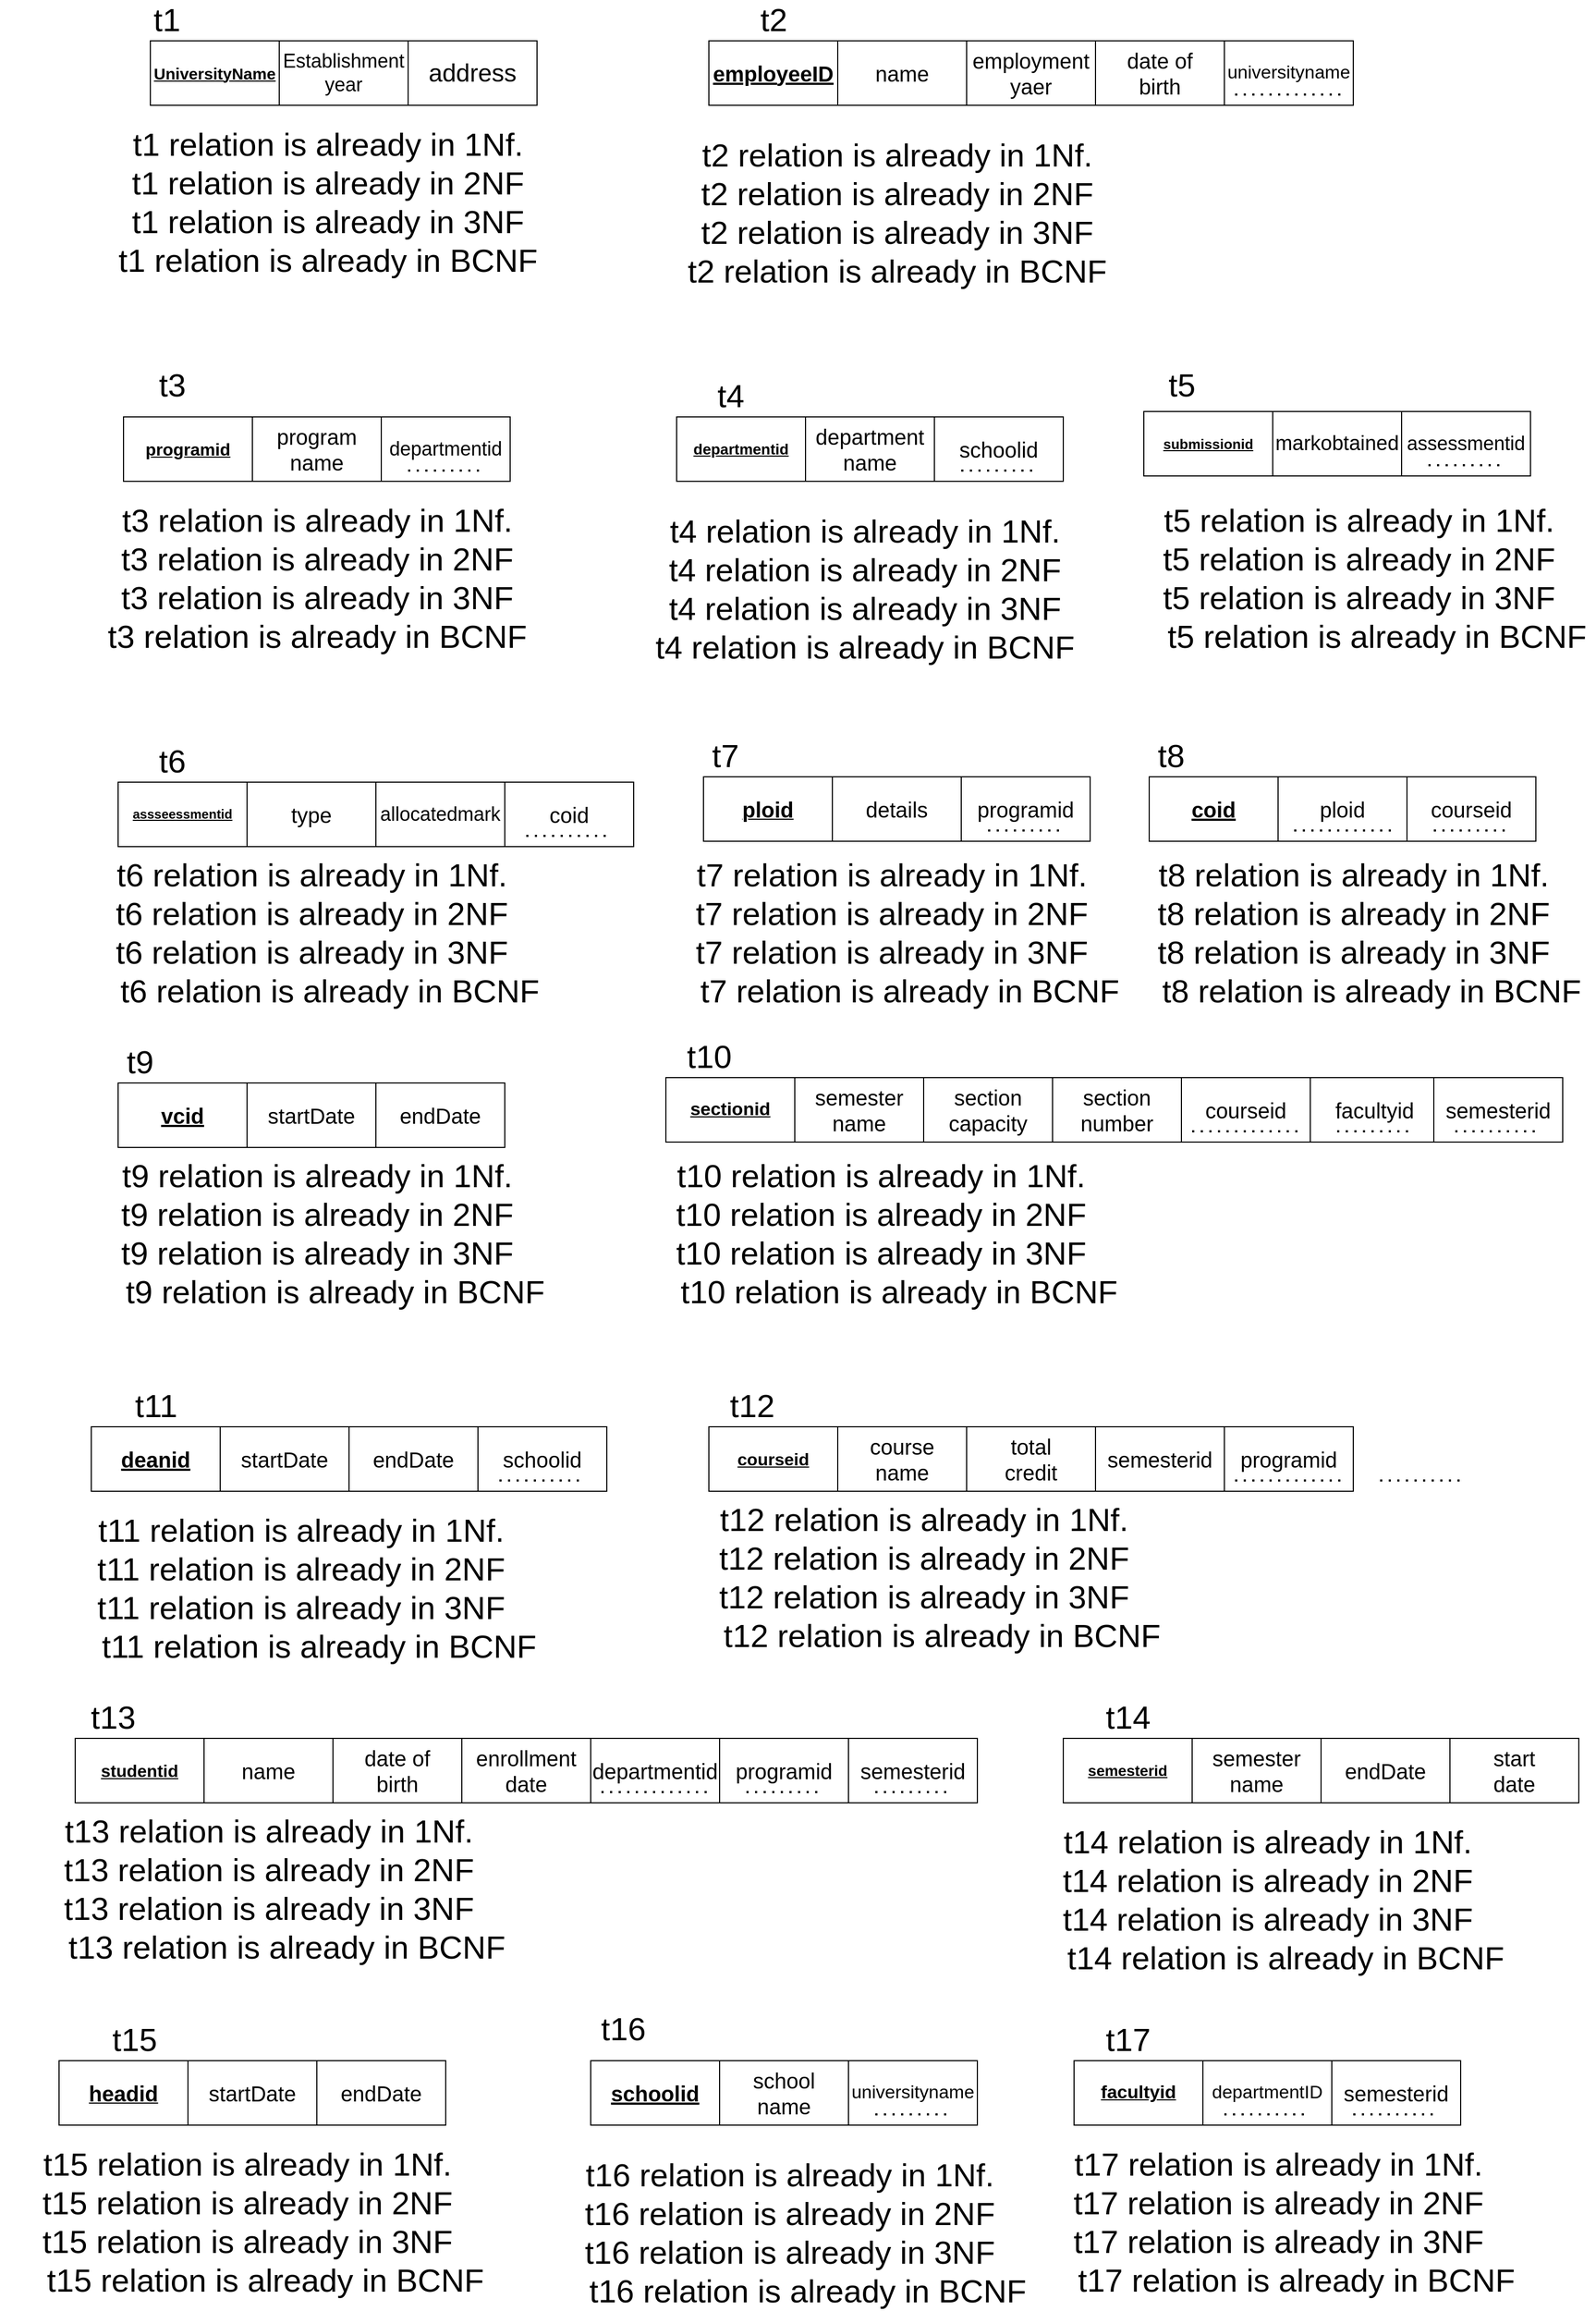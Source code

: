 <mxfile version="14.6.13" type="device"><diagram id="TLqkHAQ5XNs-BFpnqTvc" name="Page-1"><mxGraphModel dx="2623" dy="42" grid="1" gridSize="10" guides="1" tooltips="1" connect="1" arrows="1" fold="1" page="1" pageScale="1" pageWidth="850" pageHeight="1100" math="0" shadow="0"><root><mxCell id="0"/><mxCell id="1" parent="0"/><mxCell id="iAF2rdNjsyLF4VbZeckE-56" value="" style="edgeStyle=orthogonalEdgeStyle;rounded=1;orthogonalLoop=1;jettySize=auto;html=1;" parent="1" edge="1"><mxGeometry relative="1" as="geometry"><mxPoint x="350" y="560" as="sourcePoint"/></mxGeometry></mxCell><mxCell id="kJOY5LVz24A-d3kRG3Gc-1" value="&lt;u&gt;&lt;font style=&quot;font-size: 15px&quot;&gt;&lt;b&gt;&lt;font style=&quot;font-size: 15px&quot;&gt;UniversityName&lt;/font&gt;&lt;/b&gt;&lt;/font&gt;&lt;/u&gt;" style="rounded=0;whiteSpace=wrap;html=1;" vertex="1" parent="1"><mxGeometry x="90" y="1200" width="120" height="60" as="geometry"/></mxCell><mxCell id="kJOY5LVz24A-d3kRG3Gc-2" value="&lt;div&gt;&lt;font style=&quot;font-size: 18px&quot;&gt;Establishment&lt;/font&gt;&lt;/div&gt;&lt;div style=&quot;font-size: 18px&quot;&gt;year&lt;br&gt;&lt;/div&gt;" style="rounded=0;whiteSpace=wrap;html=1;" vertex="1" parent="1"><mxGeometry x="210" y="1200" width="120" height="60" as="geometry"/></mxCell><mxCell id="kJOY5LVz24A-d3kRG3Gc-3" value="&lt;font style=&quot;font-size: 23px&quot;&gt;address&lt;/font&gt;" style="rounded=0;whiteSpace=wrap;html=1;" vertex="1" parent="1"><mxGeometry x="330" y="1200" width="120" height="60" as="geometry"/></mxCell><mxCell id="kJOY5LVz24A-d3kRG3Gc-9" value="&lt;font style=&quot;font-size: 30px&quot;&gt;t1&lt;/font&gt;" style="text;html=1;align=center;verticalAlign=middle;resizable=0;points=[];autosize=1;strokeColor=none;" vertex="1" parent="1"><mxGeometry x="85" y="1165" width="40" height="30" as="geometry"/></mxCell><mxCell id="kJOY5LVz24A-d3kRG3Gc-15" value="&lt;font style=&quot;font-size: 20px&quot;&gt;&lt;u&gt;&lt;b&gt;employeeID&lt;/b&gt;&lt;/u&gt;&lt;/font&gt;" style="rounded=0;whiteSpace=wrap;html=1;" vertex="1" parent="1"><mxGeometry x="610" y="1200" width="120" height="60" as="geometry"/></mxCell><mxCell id="kJOY5LVz24A-d3kRG3Gc-16" value="&lt;font style=&quot;font-size: 20px&quot;&gt;name&lt;/font&gt;" style="rounded=0;whiteSpace=wrap;html=1;" vertex="1" parent="1"><mxGeometry x="730" y="1200" width="120" height="60" as="geometry"/></mxCell><mxCell id="kJOY5LVz24A-d3kRG3Gc-17" value="&lt;div style=&quot;font-size: 20px&quot;&gt;&lt;font style=&quot;font-size: 20px&quot;&gt;employment&lt;/font&gt;&lt;/div&gt;&lt;div style=&quot;font-size: 20px&quot;&gt;&lt;font style=&quot;font-size: 20px&quot;&gt;yaer&lt;br&gt;&lt;/font&gt;&lt;/div&gt;" style="rounded=0;whiteSpace=wrap;html=1;" vertex="1" parent="1"><mxGeometry x="850" y="1200" width="120" height="60" as="geometry"/></mxCell><mxCell id="kJOY5LVz24A-d3kRG3Gc-18" value="&lt;div style=&quot;font-size: 20px&quot;&gt;&lt;font style=&quot;font-size: 20px&quot;&gt;date of&lt;/font&gt;&lt;/div&gt;&lt;div style=&quot;font-size: 20px&quot;&gt;&lt;font style=&quot;font-size: 20px&quot;&gt;birth&lt;br&gt;&lt;/font&gt;&lt;/div&gt;" style="rounded=0;whiteSpace=wrap;html=1;" vertex="1" parent="1"><mxGeometry x="970" y="1200" width="120" height="60" as="geometry"/></mxCell><mxCell id="kJOY5LVz24A-d3kRG3Gc-19" value="&lt;div style=&quot;font-size: 17px&quot;&gt;&lt;font style=&quot;font-size: 17px&quot;&gt;universityname&lt;/font&gt;&lt;/div&gt;" style="rounded=0;whiteSpace=wrap;html=1;" vertex="1" parent="1"><mxGeometry x="1090" y="1200" width="120" height="60" as="geometry"/></mxCell><mxCell id="kJOY5LVz24A-d3kRG3Gc-20" value="&lt;font style=&quot;font-size: 30px&quot;&gt;t2&lt;/font&gt;" style="text;html=1;align=center;verticalAlign=middle;resizable=0;points=[];autosize=1;strokeColor=none;" vertex="1" parent="1"><mxGeometry x="650" y="1165" width="40" height="30" as="geometry"/></mxCell><mxCell id="kJOY5LVz24A-d3kRG3Gc-21" value="" style="endArrow=none;dashed=1;html=1;dashPattern=1 3;strokeWidth=2;" edge="1" parent="1"><mxGeometry width="50" height="50" relative="1" as="geometry"><mxPoint x="1100" y="1250" as="sourcePoint"/><mxPoint x="1200" y="1250" as="targetPoint"/></mxGeometry></mxCell><mxCell id="kJOY5LVz24A-d3kRG3Gc-24" value="&lt;font style=&quot;font-size: 20px&quot;&gt;&lt;u&gt;&lt;b&gt;vcid&lt;/b&gt;&lt;/u&gt;&lt;/font&gt;" style="rounded=0;whiteSpace=wrap;html=1;" vertex="1" parent="1"><mxGeometry x="60" y="2170" width="120" height="60" as="geometry"/></mxCell><mxCell id="kJOY5LVz24A-d3kRG3Gc-25" value="&lt;font style=&quot;font-size: 20px&quot;&gt;startDate&lt;/font&gt;" style="rounded=0;whiteSpace=wrap;html=1;" vertex="1" parent="1"><mxGeometry x="180" y="2170" width="120" height="60" as="geometry"/></mxCell><mxCell id="kJOY5LVz24A-d3kRG3Gc-26" value="&lt;font style=&quot;font-size: 20px&quot;&gt;endDate&lt;/font&gt;" style="rounded=0;whiteSpace=wrap;html=1;" vertex="1" parent="1"><mxGeometry x="300" y="2170" width="120" height="60" as="geometry"/></mxCell><mxCell id="kJOY5LVz24A-d3kRG3Gc-27" value="&lt;font style=&quot;font-size: 30px&quot;&gt;t9&lt;/font&gt;" style="text;html=1;align=center;verticalAlign=middle;resizable=0;points=[];autosize=1;strokeColor=none;" vertex="1" parent="1"><mxGeometry x="60" y="2135" width="40" height="30" as="geometry"/></mxCell><mxCell id="kJOY5LVz24A-d3kRG3Gc-29" value="&lt;font style=&quot;font-size: 17px&quot;&gt;&lt;u&gt;&lt;b&gt;facultyid&lt;/b&gt;&lt;/u&gt;&lt;/font&gt;" style="rounded=0;whiteSpace=wrap;html=1;" vertex="1" parent="1"><mxGeometry x="950" y="3080" width="120" height="60" as="geometry"/></mxCell><mxCell id="kJOY5LVz24A-d3kRG3Gc-30" value="&lt;font style=&quot;font-size: 17px&quot;&gt;departmentID&lt;/font&gt;" style="rounded=0;whiteSpace=wrap;html=1;" vertex="1" parent="1"><mxGeometry x="1070" y="3080" width="120" height="60" as="geometry"/></mxCell><mxCell id="kJOY5LVz24A-d3kRG3Gc-32" value="&lt;font style=&quot;font-size: 30px&quot;&gt;t17&lt;/font&gt;" style="text;html=1;align=center;verticalAlign=middle;resizable=0;points=[];autosize=1;strokeColor=none;" vertex="1" parent="1"><mxGeometry x="970" y="3045" width="60" height="30" as="geometry"/></mxCell><mxCell id="kJOY5LVz24A-d3kRG3Gc-33" value="" style="endArrow=none;dashed=1;html=1;dashPattern=1 3;strokeWidth=2;" edge="1" parent="1"><mxGeometry width="50" height="50" relative="1" as="geometry"><mxPoint x="1090" y="3130" as="sourcePoint"/><mxPoint x="1170" y="3130" as="targetPoint"/><Array as="points"><mxPoint x="1130" y="3130"/></Array></mxGeometry></mxCell><mxCell id="kJOY5LVz24A-d3kRG3Gc-35" value="&lt;font style=&quot;font-size: 20px&quot;&gt;&lt;u&gt;&lt;b&gt;deanid&lt;/b&gt;&lt;/u&gt;&lt;/font&gt;" style="rounded=0;whiteSpace=wrap;html=1;" vertex="1" parent="1"><mxGeometry x="35" y="2490" width="120" height="60" as="geometry"/></mxCell><mxCell id="kJOY5LVz24A-d3kRG3Gc-36" value="&lt;font style=&quot;font-size: 20px&quot;&gt;startDate&lt;/font&gt;" style="rounded=0;whiteSpace=wrap;html=1;" vertex="1" parent="1"><mxGeometry x="155" y="2490" width="120" height="60" as="geometry"/></mxCell><mxCell id="kJOY5LVz24A-d3kRG3Gc-37" value="&lt;font style=&quot;font-size: 20px&quot;&gt;endDate&lt;/font&gt;" style="rounded=0;whiteSpace=wrap;html=1;" vertex="1" parent="1"><mxGeometry x="275" y="2490" width="120" height="60" as="geometry"/></mxCell><mxCell id="kJOY5LVz24A-d3kRG3Gc-38" value="&lt;font style=&quot;font-size: 30px&quot;&gt;t11&lt;/font&gt;" style="text;html=1;align=center;verticalAlign=middle;resizable=0;points=[];autosize=1;strokeColor=none;" vertex="1" parent="1"><mxGeometry x="70" y="2455" width="50" height="30" as="geometry"/></mxCell><mxCell id="kJOY5LVz24A-d3kRG3Gc-39" value="&lt;font size=&quot;1&quot;&gt;&lt;u&gt;&lt;b style=&quot;font-size: 20px&quot;&gt;headid&lt;/b&gt;&lt;/u&gt;&lt;/font&gt;" style="rounded=0;whiteSpace=wrap;html=1;" vertex="1" parent="1"><mxGeometry x="5" y="3080" width="120" height="60" as="geometry"/></mxCell><mxCell id="kJOY5LVz24A-d3kRG3Gc-40" value="&lt;font style=&quot;font-size: 20px&quot;&gt;startDate&lt;/font&gt;" style="rounded=0;whiteSpace=wrap;html=1;" vertex="1" parent="1"><mxGeometry x="125" y="3080" width="120" height="60" as="geometry"/></mxCell><mxCell id="kJOY5LVz24A-d3kRG3Gc-41" value="&lt;font style=&quot;font-size: 20px&quot;&gt;endDate&lt;/font&gt;" style="rounded=0;whiteSpace=wrap;html=1;" vertex="1" parent="1"><mxGeometry x="245" y="3080" width="120" height="60" as="geometry"/></mxCell><mxCell id="kJOY5LVz24A-d3kRG3Gc-42" value="&lt;font style=&quot;font-size: 30px&quot;&gt;t15&lt;/font&gt;" style="text;html=1;align=center;verticalAlign=middle;resizable=0;points=[];autosize=1;strokeColor=none;" vertex="1" parent="1"><mxGeometry x="45" y="3045" width="60" height="30" as="geometry"/></mxCell><mxCell id="kJOY5LVz24A-d3kRG3Gc-47" value="&lt;font style=&quot;font-size: 20px&quot;&gt;schoolid&lt;/font&gt;" style="rounded=0;whiteSpace=wrap;html=1;" vertex="1" parent="1"><mxGeometry x="395" y="2490" width="120" height="60" as="geometry"/></mxCell><mxCell id="kJOY5LVz24A-d3kRG3Gc-48" value="" style="endArrow=none;dashed=1;html=1;dashPattern=1 3;strokeWidth=2;" edge="1" parent="1"><mxGeometry width="50" height="50" relative="1" as="geometry"><mxPoint x="415" y="2540" as="sourcePoint"/><mxPoint x="495" y="2540" as="targetPoint"/></mxGeometry></mxCell><mxCell id="kJOY5LVz24A-d3kRG3Gc-50" value="&lt;font style=&quot;font-size: 20px&quot;&gt;&lt;u&gt;&lt;b&gt;schoolid&lt;/b&gt;&lt;/u&gt;&lt;/font&gt;" style="rounded=0;whiteSpace=wrap;html=1;" vertex="1" parent="1"><mxGeometry x="500" y="3080" width="120" height="60" as="geometry"/></mxCell><mxCell id="kJOY5LVz24A-d3kRG3Gc-51" value="&lt;div style=&quot;font-size: 20px&quot;&gt;&lt;font style=&quot;font-size: 20px&quot;&gt;school&lt;/font&gt;&lt;/div&gt;&lt;div style=&quot;font-size: 20px&quot;&gt;&lt;font style=&quot;font-size: 20px&quot;&gt;name&lt;br&gt;&lt;/font&gt;&lt;/div&gt;" style="rounded=0;whiteSpace=wrap;html=1;" vertex="1" parent="1"><mxGeometry x="620" y="3080" width="120" height="60" as="geometry"/></mxCell><mxCell id="kJOY5LVz24A-d3kRG3Gc-52" value="&lt;font style=&quot;font-size: 17px&quot;&gt;universityname&lt;/font&gt;" style="rounded=0;whiteSpace=wrap;html=1;" vertex="1" parent="1"><mxGeometry x="740" y="3080" width="120" height="60" as="geometry"/></mxCell><mxCell id="kJOY5LVz24A-d3kRG3Gc-53" value="&lt;font style=&quot;font-size: 30px&quot;&gt;t16&lt;/font&gt;" style="text;html=1;align=center;verticalAlign=middle;resizable=0;points=[];autosize=1;strokeColor=none;" vertex="1" parent="1"><mxGeometry x="500" y="3035" width="60" height="30" as="geometry"/></mxCell><mxCell id="kJOY5LVz24A-d3kRG3Gc-54" value="" style="endArrow=none;dashed=1;html=1;dashPattern=1 3;strokeWidth=2;" edge="1" parent="1"><mxGeometry width="50" height="50" relative="1" as="geometry"><mxPoint x="765" y="3130" as="sourcePoint"/><mxPoint x="835" y="3130" as="targetPoint"/></mxGeometry></mxCell><mxCell id="kJOY5LVz24A-d3kRG3Gc-56" value="&lt;font style=&quot;font-size: 14px&quot;&gt;&lt;u&gt;&lt;b&gt;departmentid&lt;/b&gt;&lt;/u&gt;&lt;/font&gt;" style="rounded=0;whiteSpace=wrap;html=1;" vertex="1" parent="1"><mxGeometry x="580" y="1550" width="120" height="60" as="geometry"/></mxCell><mxCell id="kJOY5LVz24A-d3kRG3Gc-57" value="&lt;div&gt;&lt;font style=&quot;font-size: 20px&quot;&gt;department&lt;/font&gt;&lt;/div&gt;&lt;div style=&quot;font-size: 20px&quot;&gt;name&lt;br&gt;&lt;/div&gt;" style="rounded=0;whiteSpace=wrap;html=1;" vertex="1" parent="1"><mxGeometry x="700" y="1550" width="120" height="60" as="geometry"/></mxCell><mxCell id="kJOY5LVz24A-d3kRG3Gc-58" value="&lt;font style=&quot;font-size: 20px&quot;&gt;schoolid&lt;/font&gt;" style="rounded=0;whiteSpace=wrap;html=1;" vertex="1" parent="1"><mxGeometry x="820" y="1550" width="120" height="60" as="geometry"/></mxCell><mxCell id="kJOY5LVz24A-d3kRG3Gc-59" value="" style="endArrow=none;dashed=1;html=1;dashPattern=1 3;strokeWidth=2;" edge="1" parent="1"><mxGeometry width="50" height="50" relative="1" as="geometry"><mxPoint x="845" y="1600" as="sourcePoint"/><mxPoint x="915" y="1600" as="targetPoint"/></mxGeometry></mxCell><mxCell id="kJOY5LVz24A-d3kRG3Gc-60" value="&lt;font style=&quot;font-size: 30px&quot;&gt;t4&lt;/font&gt;" style="text;html=1;align=center;verticalAlign=middle;resizable=0;points=[];autosize=1;strokeColor=none;" vertex="1" parent="1"><mxGeometry x="610" y="1515" width="40" height="30" as="geometry"/></mxCell><mxCell id="kJOY5LVz24A-d3kRG3Gc-62" value="&lt;font style=&quot;font-size: 16px&quot;&gt;&lt;u&gt;&lt;b&gt;&lt;font style=&quot;font-size: 16px&quot;&gt;programid&lt;/font&gt;&lt;/b&gt;&lt;/u&gt;&lt;/font&gt;" style="rounded=0;whiteSpace=wrap;html=1;" vertex="1" parent="1"><mxGeometry x="65" y="1550" width="120" height="60" as="geometry"/></mxCell><mxCell id="kJOY5LVz24A-d3kRG3Gc-63" value="&lt;div style=&quot;font-size: 20px&quot;&gt;&lt;font style=&quot;font-size: 20px&quot;&gt;program&lt;/font&gt;&lt;/div&gt;&lt;div style=&quot;font-size: 20px&quot;&gt;&lt;font style=&quot;font-size: 20px&quot;&gt;name&lt;br&gt;&lt;/font&gt;&lt;/div&gt;" style="rounded=0;whiteSpace=wrap;html=1;" vertex="1" parent="1"><mxGeometry x="185" y="1550" width="120" height="60" as="geometry"/></mxCell><mxCell id="kJOY5LVz24A-d3kRG3Gc-64" value="&lt;font style=&quot;font-size: 18px&quot;&gt;departmentid&lt;/font&gt;" style="rounded=0;whiteSpace=wrap;html=1;" vertex="1" parent="1"><mxGeometry x="305" y="1550" width="120" height="60" as="geometry"/></mxCell><mxCell id="kJOY5LVz24A-d3kRG3Gc-65" value="" style="endArrow=none;dashed=1;html=1;dashPattern=1 3;strokeWidth=2;" edge="1" parent="1"><mxGeometry width="50" height="50" relative="1" as="geometry"><mxPoint x="330" y="1600" as="sourcePoint"/><mxPoint x="400" y="1600" as="targetPoint"/></mxGeometry></mxCell><mxCell id="kJOY5LVz24A-d3kRG3Gc-66" value="&lt;font style=&quot;font-size: 30px&quot;&gt;t3&lt;/font&gt;" style="text;html=1;align=center;verticalAlign=middle;resizable=0;points=[];autosize=1;strokeColor=none;" vertex="1" parent="1"><mxGeometry x="90" y="1505" width="40" height="30" as="geometry"/></mxCell><mxCell id="kJOY5LVz24A-d3kRG3Gc-68" value="&lt;font style=&quot;font-size: 16px&quot;&gt;&lt;u&gt;&lt;b&gt;courseid&lt;/b&gt;&lt;/u&gt;&lt;/font&gt;" style="rounded=0;whiteSpace=wrap;html=1;" vertex="1" parent="1"><mxGeometry x="610" y="2490" width="120" height="60" as="geometry"/></mxCell><mxCell id="kJOY5LVz24A-d3kRG3Gc-69" value="&lt;div style=&quot;font-size: 20px&quot;&gt;&lt;font style=&quot;font-size: 20px&quot;&gt;course&lt;/font&gt;&lt;/div&gt;&lt;div style=&quot;font-size: 20px&quot;&gt;&lt;font style=&quot;font-size: 20px&quot;&gt;name&lt;br&gt;&lt;/font&gt;&lt;/div&gt;" style="rounded=0;whiteSpace=wrap;html=1;" vertex="1" parent="1"><mxGeometry x="730" y="2490" width="120" height="60" as="geometry"/></mxCell><mxCell id="kJOY5LVz24A-d3kRG3Gc-70" value="&lt;div style=&quot;font-size: 20px&quot;&gt;&lt;font style=&quot;font-size: 20px&quot;&gt;total&lt;/font&gt;&lt;/div&gt;&lt;div style=&quot;font-size: 20px&quot;&gt;&lt;font style=&quot;font-size: 20px&quot;&gt;credit&lt;br&gt;&lt;/font&gt;&lt;/div&gt;" style="rounded=0;whiteSpace=wrap;html=1;" vertex="1" parent="1"><mxGeometry x="850" y="2490" width="120" height="60" as="geometry"/></mxCell><mxCell id="kJOY5LVz24A-d3kRG3Gc-72" value="&lt;font style=&quot;font-size: 20px&quot;&gt;programid&lt;/font&gt;" style="rounded=0;whiteSpace=wrap;html=1;" vertex="1" parent="1"><mxGeometry x="1090" y="2490" width="120" height="60" as="geometry"/></mxCell><mxCell id="kJOY5LVz24A-d3kRG3Gc-73" value="" style="endArrow=none;dashed=1;html=1;dashPattern=1 3;strokeWidth=2;" edge="1" parent="1"><mxGeometry width="50" height="50" relative="1" as="geometry"><mxPoint x="1100" y="2540" as="sourcePoint"/><mxPoint x="1200" y="2540" as="targetPoint"/></mxGeometry></mxCell><mxCell id="kJOY5LVz24A-d3kRG3Gc-74" value="&lt;font style=&quot;font-size: 30px&quot;&gt;t12&lt;/font&gt;" style="text;html=1;align=center;verticalAlign=middle;resizable=0;points=[];autosize=1;strokeColor=none;" vertex="1" parent="1"><mxGeometry x="620" y="2455" width="60" height="30" as="geometry"/></mxCell><mxCell id="kJOY5LVz24A-d3kRG3Gc-76" value="&lt;font style=&quot;font-size: 17px&quot;&gt;&lt;u&gt;&lt;b&gt;sectionid&lt;/b&gt;&lt;/u&gt;&lt;/font&gt;" style="rounded=0;whiteSpace=wrap;html=1;" vertex="1" parent="1"><mxGeometry x="570" y="2165" width="120" height="60" as="geometry"/></mxCell><mxCell id="kJOY5LVz24A-d3kRG3Gc-77" value="&lt;div style=&quot;font-size: 20px&quot;&gt;&lt;font style=&quot;font-size: 20px&quot;&gt;semester&lt;/font&gt;&lt;/div&gt;&lt;div style=&quot;font-size: 20px&quot;&gt;&lt;font style=&quot;font-size: 20px&quot;&gt;name&lt;br&gt;&lt;/font&gt;&lt;/div&gt;" style="rounded=0;whiteSpace=wrap;html=1;" vertex="1" parent="1"><mxGeometry x="690" y="2165" width="120" height="60" as="geometry"/></mxCell><mxCell id="kJOY5LVz24A-d3kRG3Gc-78" value="&lt;div style=&quot;font-size: 20px&quot;&gt;&lt;font style=&quot;font-size: 20px&quot;&gt;section&lt;/font&gt;&lt;/div&gt;&lt;div style=&quot;font-size: 20px&quot;&gt;&lt;font style=&quot;font-size: 20px&quot;&gt;capacity&lt;br&gt;&lt;/font&gt;&lt;/div&gt;" style="rounded=0;whiteSpace=wrap;html=1;" vertex="1" parent="1"><mxGeometry x="810" y="2165" width="120" height="60" as="geometry"/></mxCell><mxCell id="kJOY5LVz24A-d3kRG3Gc-79" value="&lt;div style=&quot;font-size: 20px&quot;&gt;&lt;font style=&quot;font-size: 20px&quot;&gt;section&lt;/font&gt;&lt;/div&gt;&lt;div style=&quot;font-size: 20px&quot;&gt;&lt;font style=&quot;font-size: 20px&quot;&gt;number&lt;br&gt;&lt;/font&gt;&lt;/div&gt;" style="rounded=0;whiteSpace=wrap;html=1;" vertex="1" parent="1"><mxGeometry x="930" y="2165" width="120" height="60" as="geometry"/></mxCell><mxCell id="kJOY5LVz24A-d3kRG3Gc-80" value="&lt;font style=&quot;font-size: 20px&quot;&gt;courseid&lt;/font&gt;" style="rounded=0;whiteSpace=wrap;html=1;" vertex="1" parent="1"><mxGeometry x="1050" y="2165" width="120" height="60" as="geometry"/></mxCell><mxCell id="kJOY5LVz24A-d3kRG3Gc-81" value="" style="endArrow=none;dashed=1;html=1;dashPattern=1 3;strokeWidth=2;" edge="1" parent="1"><mxGeometry width="50" height="50" relative="1" as="geometry"><mxPoint x="1060" y="2215" as="sourcePoint"/><mxPoint x="1160" y="2215" as="targetPoint"/></mxGeometry></mxCell><mxCell id="kJOY5LVz24A-d3kRG3Gc-82" value="&lt;font style=&quot;font-size: 20px&quot;&gt;facultyid&lt;/font&gt;" style="rounded=0;whiteSpace=wrap;html=1;" vertex="1" parent="1"><mxGeometry x="1170" y="2165" width="120" height="60" as="geometry"/></mxCell><mxCell id="kJOY5LVz24A-d3kRG3Gc-83" value="&lt;font style=&quot;font-size: 30px&quot;&gt;t10&lt;/font&gt;" style="text;html=1;align=center;verticalAlign=middle;resizable=0;points=[];autosize=1;strokeColor=none;" vertex="1" parent="1"><mxGeometry x="580" y="2130" width="60" height="30" as="geometry"/></mxCell><mxCell id="kJOY5LVz24A-d3kRG3Gc-84" value="" style="endArrow=none;dashed=1;html=1;dashPattern=1 3;strokeWidth=2;" edge="1" parent="1"><mxGeometry width="50" height="50" relative="1" as="geometry"><mxPoint x="1195" y="2215" as="sourcePoint"/><mxPoint x="1265" y="2215" as="targetPoint"/></mxGeometry></mxCell><mxCell id="kJOY5LVz24A-d3kRG3Gc-88" value="&lt;font style=&quot;font-size: 14px&quot;&gt;&lt;u&gt;&lt;b&gt;semesterid&lt;/b&gt;&lt;/u&gt;&lt;/font&gt;" style="rounded=0;whiteSpace=wrap;html=1;" vertex="1" parent="1"><mxGeometry x="940" y="2780" width="120" height="60" as="geometry"/></mxCell><mxCell id="kJOY5LVz24A-d3kRG3Gc-89" value="&lt;div style=&quot;font-size: 20px&quot;&gt;&lt;font style=&quot;font-size: 20px&quot;&gt;semester&lt;/font&gt;&lt;/div&gt;&lt;div style=&quot;font-size: 20px&quot;&gt;&lt;font style=&quot;font-size: 20px&quot;&gt;name&lt;br&gt;&lt;/font&gt;&lt;/div&gt;" style="rounded=0;whiteSpace=wrap;html=1;" vertex="1" parent="1"><mxGeometry x="1060" y="2780" width="120" height="60" as="geometry"/></mxCell><mxCell id="kJOY5LVz24A-d3kRG3Gc-90" value="&lt;font style=&quot;font-size: 20px&quot;&gt;endDate&lt;/font&gt;" style="rounded=0;whiteSpace=wrap;html=1;" vertex="1" parent="1"><mxGeometry x="1180" y="2780" width="120" height="60" as="geometry"/></mxCell><mxCell id="kJOY5LVz24A-d3kRG3Gc-91" value="&lt;div style=&quot;font-size: 20px&quot;&gt;&lt;font style=&quot;font-size: 20px&quot;&gt;start&lt;/font&gt;&lt;/div&gt;&lt;div style=&quot;font-size: 20px&quot;&gt;&lt;font style=&quot;font-size: 20px&quot;&gt;date&lt;br&gt;&lt;/font&gt;&lt;/div&gt;" style="rounded=0;whiteSpace=wrap;html=1;" vertex="1" parent="1"><mxGeometry x="1300" y="2780" width="120" height="60" as="geometry"/></mxCell><mxCell id="kJOY5LVz24A-d3kRG3Gc-93" value="&lt;font style=&quot;font-size: 30px&quot;&gt;t14&lt;/font&gt;" style="text;html=1;align=center;verticalAlign=middle;resizable=0;points=[];autosize=1;strokeColor=none;" vertex="1" parent="1"><mxGeometry x="970" y="2745" width="60" height="30" as="geometry"/></mxCell><mxCell id="kJOY5LVz24A-d3kRG3Gc-102" value="&lt;font style=&quot;font-size: 16px&quot;&gt;&lt;u&gt;&lt;b&gt;studentid&lt;/b&gt;&lt;/u&gt;&lt;/font&gt;" style="rounded=0;whiteSpace=wrap;html=1;" vertex="1" parent="1"><mxGeometry x="20" y="2780" width="120" height="60" as="geometry"/></mxCell><mxCell id="kJOY5LVz24A-d3kRG3Gc-103" value="&lt;font style=&quot;font-size: 20px&quot;&gt;name&lt;/font&gt;" style="rounded=0;whiteSpace=wrap;html=1;" vertex="1" parent="1"><mxGeometry x="140" y="2780" width="120" height="60" as="geometry"/></mxCell><mxCell id="kJOY5LVz24A-d3kRG3Gc-104" value="&lt;div style=&quot;font-size: 20px&quot;&gt;&lt;font style=&quot;font-size: 20px&quot;&gt;date of&lt;/font&gt;&lt;/div&gt;&lt;div style=&quot;font-size: 20px&quot;&gt;&lt;font style=&quot;font-size: 20px&quot;&gt;birth&lt;br&gt;&lt;/font&gt;&lt;/div&gt;" style="rounded=0;whiteSpace=wrap;html=1;" vertex="1" parent="1"><mxGeometry x="260" y="2780" width="120" height="60" as="geometry"/></mxCell><mxCell id="kJOY5LVz24A-d3kRG3Gc-105" value="&lt;div style=&quot;font-size: 20px&quot;&gt;&lt;font style=&quot;font-size: 20px&quot;&gt;enrollment&lt;/font&gt;&lt;/div&gt;&lt;div style=&quot;font-size: 20px&quot;&gt;&lt;font style=&quot;font-size: 20px&quot;&gt;date&lt;br&gt;&lt;/font&gt;&lt;/div&gt;" style="rounded=0;whiteSpace=wrap;html=1;" vertex="1" parent="1"><mxGeometry x="380" y="2780" width="120" height="60" as="geometry"/></mxCell><mxCell id="kJOY5LVz24A-d3kRG3Gc-106" value="&lt;font style=&quot;font-size: 20px&quot;&gt;departmentid&lt;/font&gt;" style="rounded=0;whiteSpace=wrap;html=1;" vertex="1" parent="1"><mxGeometry x="500" y="2780" width="120" height="60" as="geometry"/></mxCell><mxCell id="kJOY5LVz24A-d3kRG3Gc-107" value="" style="endArrow=none;dashed=1;html=1;dashPattern=1 3;strokeWidth=2;" edge="1" parent="1"><mxGeometry width="50" height="50" relative="1" as="geometry"><mxPoint x="510" y="2830" as="sourcePoint"/><mxPoint x="610" y="2830" as="targetPoint"/></mxGeometry></mxCell><mxCell id="kJOY5LVz24A-d3kRG3Gc-108" value="&lt;font style=&quot;font-size: 20px&quot;&gt;programid&lt;/font&gt;" style="rounded=0;whiteSpace=wrap;html=1;" vertex="1" parent="1"><mxGeometry x="620" y="2780" width="120" height="60" as="geometry"/></mxCell><mxCell id="kJOY5LVz24A-d3kRG3Gc-109" value="" style="endArrow=none;dashed=1;html=1;dashPattern=1 3;strokeWidth=2;" edge="1" parent="1"><mxGeometry width="50" height="50" relative="1" as="geometry"><mxPoint x="645" y="2830" as="sourcePoint"/><mxPoint x="715" y="2830" as="targetPoint"/></mxGeometry></mxCell><mxCell id="kJOY5LVz24A-d3kRG3Gc-110" value="&lt;font style=&quot;font-size: 30px&quot;&gt;t13&lt;/font&gt;" style="text;html=1;align=center;verticalAlign=middle;resizable=0;points=[];autosize=1;strokeColor=none;" vertex="1" parent="1"><mxGeometry x="25" y="2745" width="60" height="30" as="geometry"/></mxCell><mxCell id="kJOY5LVz24A-d3kRG3Gc-111" value="&lt;font style=&quot;font-size: 20px&quot;&gt;semesterid&lt;/font&gt;" style="rounded=0;whiteSpace=wrap;html=1;" vertex="1" parent="1"><mxGeometry x="740" y="2780" width="120" height="60" as="geometry"/></mxCell><mxCell id="kJOY5LVz24A-d3kRG3Gc-112" value="" style="endArrow=none;dashed=1;html=1;dashPattern=1 3;strokeWidth=2;" edge="1" parent="1"><mxGeometry width="50" height="50" relative="1" as="geometry"><mxPoint x="765" y="2830" as="sourcePoint"/><mxPoint x="835" y="2830" as="targetPoint"/></mxGeometry></mxCell><mxCell id="kJOY5LVz24A-d3kRG3Gc-127" value="&lt;font style=&quot;font-size: 20px&quot;&gt;semesterid&lt;/font&gt;" style="rounded=0;whiteSpace=wrap;html=1;" vertex="1" parent="1"><mxGeometry x="1285" y="2165" width="120" height="60" as="geometry"/></mxCell><mxCell id="kJOY5LVz24A-d3kRG3Gc-128" value="" style="endArrow=none;dashed=1;html=1;dashPattern=1 3;strokeWidth=2;" edge="1" parent="1"><mxGeometry width="50" height="50" relative="1" as="geometry"><mxPoint x="1305" y="2215" as="sourcePoint"/><mxPoint x="1385" y="2215" as="targetPoint"/></mxGeometry></mxCell><mxCell id="kJOY5LVz24A-d3kRG3Gc-130" value="&lt;font style=&quot;font-size: 20px&quot;&gt;semesterid&lt;/font&gt;" style="rounded=0;whiteSpace=wrap;html=1;" vertex="1" parent="1"><mxGeometry x="1190" y="3080" width="120" height="60" as="geometry"/></mxCell><mxCell id="kJOY5LVz24A-d3kRG3Gc-131" value="" style="endArrow=none;dashed=1;html=1;dashPattern=1 3;strokeWidth=2;" edge="1" parent="1"><mxGeometry width="50" height="50" relative="1" as="geometry"><mxPoint x="1210" y="3130" as="sourcePoint"/><mxPoint x="1290" y="3130" as="targetPoint"/></mxGeometry></mxCell><mxCell id="kJOY5LVz24A-d3kRG3Gc-133" value="&lt;font style=&quot;font-size: 20px&quot;&gt;semesterid&lt;/font&gt;" style="rounded=0;whiteSpace=wrap;html=1;" vertex="1" parent="1"><mxGeometry x="970" y="2490" width="120" height="60" as="geometry"/></mxCell><mxCell id="kJOY5LVz24A-d3kRG3Gc-134" value="" style="endArrow=none;dashed=1;html=1;dashPattern=1 3;strokeWidth=2;" edge="1" parent="1"><mxGeometry width="50" height="50" relative="1" as="geometry"><mxPoint x="1235" y="2540" as="sourcePoint"/><mxPoint x="1315" y="2540" as="targetPoint"/></mxGeometry></mxCell><mxCell id="kJOY5LVz24A-d3kRG3Gc-141" value="&lt;font style=&quot;font-size: 12px&quot;&gt;&lt;u&gt;&lt;b&gt;assseessmentid&lt;/b&gt;&lt;/u&gt;&lt;/font&gt;" style="rounded=0;whiteSpace=wrap;html=1;" vertex="1" parent="1"><mxGeometry x="60" y="1890" width="120" height="60" as="geometry"/></mxCell><mxCell id="kJOY5LVz24A-d3kRG3Gc-142" value="&lt;font style=&quot;font-size: 20px&quot;&gt;type&lt;/font&gt;" style="rounded=0;whiteSpace=wrap;html=1;" vertex="1" parent="1"><mxGeometry x="180" y="1890" width="120" height="60" as="geometry"/></mxCell><mxCell id="kJOY5LVz24A-d3kRG3Gc-143" value="&lt;font style=&quot;font-size: 18px&quot;&gt;allocatedmark&lt;/font&gt;" style="rounded=0;whiteSpace=wrap;html=1;" vertex="1" parent="1"><mxGeometry x="300" y="1890" width="120" height="60" as="geometry"/></mxCell><mxCell id="kJOY5LVz24A-d3kRG3Gc-144" value="&lt;font style=&quot;font-size: 20px&quot;&gt;coid&lt;/font&gt;" style="rounded=0;whiteSpace=wrap;html=1;" vertex="1" parent="1"><mxGeometry x="420" y="1890" width="120" height="60" as="geometry"/></mxCell><mxCell id="kJOY5LVz24A-d3kRG3Gc-145" value="" style="endArrow=none;dashed=1;html=1;dashPattern=1 3;strokeWidth=2;" edge="1" parent="1"><mxGeometry width="50" height="50" relative="1" as="geometry"><mxPoint x="440" y="1940" as="sourcePoint"/><mxPoint x="520" y="1940" as="targetPoint"/></mxGeometry></mxCell><mxCell id="kJOY5LVz24A-d3kRG3Gc-146" value="&lt;font style=&quot;font-size: 30px&quot;&gt;t6&lt;/font&gt;" style="text;html=1;align=center;verticalAlign=middle;resizable=0;points=[];autosize=1;strokeColor=none;" vertex="1" parent="1"><mxGeometry x="90" y="1855" width="40" height="30" as="geometry"/></mxCell><mxCell id="kJOY5LVz24A-d3kRG3Gc-148" value="&lt;font style=&quot;font-size: 13px&quot;&gt;&lt;u&gt;&lt;b&gt;submissionid&lt;/b&gt;&lt;/u&gt;&lt;/font&gt;" style="rounded=0;whiteSpace=wrap;html=1;" vertex="1" parent="1"><mxGeometry x="1015" y="1545" width="120" height="60" as="geometry"/></mxCell><mxCell id="kJOY5LVz24A-d3kRG3Gc-149" value="&lt;font style=&quot;font-size: 19px&quot;&gt;markobtained&lt;/font&gt;" style="rounded=0;whiteSpace=wrap;html=1;" vertex="1" parent="1"><mxGeometry x="1135" y="1545" width="120" height="60" as="geometry"/></mxCell><mxCell id="kJOY5LVz24A-d3kRG3Gc-150" value="&lt;font style=&quot;font-size: 18px&quot;&gt;assessmentid&lt;/font&gt;" style="rounded=0;whiteSpace=wrap;html=1;" vertex="1" parent="1"><mxGeometry x="1255" y="1545" width="120" height="60" as="geometry"/></mxCell><mxCell id="kJOY5LVz24A-d3kRG3Gc-151" value="" style="endArrow=none;dashed=1;html=1;dashPattern=1 3;strokeWidth=2;" edge="1" parent="1"><mxGeometry width="50" height="50" relative="1" as="geometry"><mxPoint x="1280" y="1595.0" as="sourcePoint"/><mxPoint x="1350" y="1595.0" as="targetPoint"/></mxGeometry></mxCell><mxCell id="kJOY5LVz24A-d3kRG3Gc-152" value="&lt;font style=&quot;font-size: 30px&quot;&gt;t5&lt;/font&gt;" style="text;html=1;align=center;verticalAlign=middle;resizable=0;points=[];autosize=1;strokeColor=none;" vertex="1" parent="1"><mxGeometry x="1030" y="1505" width="40" height="30" as="geometry"/></mxCell><mxCell id="kJOY5LVz24A-d3kRG3Gc-154" value="&lt;font size=&quot;1&quot;&gt;&lt;u&gt;&lt;b style=&quot;font-size: 20px&quot;&gt;ploid&lt;/b&gt;&lt;/u&gt;&lt;/font&gt;" style="rounded=0;whiteSpace=wrap;html=1;" vertex="1" parent="1"><mxGeometry x="605" y="1885" width="120" height="60" as="geometry"/></mxCell><mxCell id="kJOY5LVz24A-d3kRG3Gc-155" value="&lt;font style=&quot;font-size: 20px&quot;&gt;details&lt;/font&gt;" style="rounded=0;whiteSpace=wrap;html=1;" vertex="1" parent="1"><mxGeometry x="725" y="1885" width="120" height="60" as="geometry"/></mxCell><mxCell id="kJOY5LVz24A-d3kRG3Gc-156" value="&lt;font style=&quot;font-size: 20px&quot;&gt;programid&lt;/font&gt;" style="rounded=0;whiteSpace=wrap;html=1;" vertex="1" parent="1"><mxGeometry x="845" y="1885" width="120" height="60" as="geometry"/></mxCell><mxCell id="kJOY5LVz24A-d3kRG3Gc-157" value="" style="endArrow=none;dashed=1;html=1;dashPattern=1 3;strokeWidth=2;" edge="1" parent="1"><mxGeometry width="50" height="50" relative="1" as="geometry"><mxPoint x="870" y="1935.0" as="sourcePoint"/><mxPoint x="940" y="1935.0" as="targetPoint"/></mxGeometry></mxCell><mxCell id="kJOY5LVz24A-d3kRG3Gc-162" value="&lt;font style=&quot;font-size: 30px&quot;&gt;t7&lt;/font&gt;" style="text;html=1;align=center;verticalAlign=middle;resizable=0;points=[];autosize=1;strokeColor=none;" vertex="1" parent="1"><mxGeometry x="605" y="1850" width="40" height="30" as="geometry"/></mxCell><mxCell id="kJOY5LVz24A-d3kRG3Gc-172" value="&lt;font style=&quot;font-size: 20px&quot;&gt;&lt;u&gt;&lt;b&gt;coid&lt;/b&gt;&lt;/u&gt;&lt;/font&gt;" style="rounded=0;whiteSpace=wrap;html=1;" vertex="1" parent="1"><mxGeometry x="1020" y="1885" width="120" height="60" as="geometry"/></mxCell><mxCell id="kJOY5LVz24A-d3kRG3Gc-173" value="&lt;font style=&quot;font-size: 20px&quot;&gt;ploid&lt;/font&gt;" style="rounded=0;whiteSpace=wrap;html=1;" vertex="1" parent="1"><mxGeometry x="1140" y="1885" width="120" height="60" as="geometry"/></mxCell><mxCell id="kJOY5LVz24A-d3kRG3Gc-174" value="&lt;font style=&quot;font-size: 20px&quot;&gt;courseid&lt;/font&gt;" style="rounded=0;whiteSpace=wrap;html=1;" vertex="1" parent="1"><mxGeometry x="1260" y="1885" width="120" height="60" as="geometry"/></mxCell><mxCell id="kJOY5LVz24A-d3kRG3Gc-175" value="" style="endArrow=none;dashed=1;html=1;dashPattern=1 3;strokeWidth=2;" edge="1" parent="1"><mxGeometry width="50" height="50" relative="1" as="geometry"><mxPoint x="1285" y="1935" as="sourcePoint"/><mxPoint x="1355" y="1935" as="targetPoint"/></mxGeometry></mxCell><mxCell id="kJOY5LVz24A-d3kRG3Gc-176" value="&lt;font style=&quot;font-size: 30px&quot;&gt;t8&lt;/font&gt;" style="text;html=1;align=center;verticalAlign=middle;resizable=0;points=[];autosize=1;strokeColor=none;" vertex="1" parent="1"><mxGeometry x="1020" y="1850" width="40" height="30" as="geometry"/></mxCell><mxCell id="kJOY5LVz24A-d3kRG3Gc-177" value="" style="endArrow=none;dashed=1;html=1;dashPattern=1 3;strokeWidth=2;" edge="1" parent="1"><mxGeometry width="50" height="50" relative="1" as="geometry"><mxPoint x="1155" y="1935" as="sourcePoint"/><mxPoint x="1245" y="1935" as="targetPoint"/></mxGeometry></mxCell><mxCell id="kJOY5LVz24A-d3kRG3Gc-181" value="&lt;div style=&quot;font-size: 30px&quot;&gt;&lt;font style=&quot;font-size: 30px&quot;&gt;t1 relation is already in 1Nf.&lt;/font&gt;&lt;/div&gt;&lt;div style=&quot;font-size: 30px&quot;&gt;&lt;font style=&quot;font-size: 30px&quot;&gt;t1 relation is already in 2NF&lt;/font&gt;&lt;/div&gt;&lt;div style=&quot;font-size: 30px&quot;&gt;&lt;font style=&quot;font-size: 30px&quot;&gt;t1 relation is already in 3NF&lt;br&gt;&lt;/font&gt;&lt;/div&gt;&lt;div style=&quot;font-size: 30px&quot;&gt;&lt;font style=&quot;font-size: 30px&quot;&gt;t1 relation is already in BCNF&lt;br&gt;&lt;/font&gt;&lt;/div&gt;" style="text;html=1;align=center;verticalAlign=middle;resizable=0;points=[];autosize=1;strokeColor=none;" vertex="1" parent="1"><mxGeometry x="50" y="1320" width="410" height="60" as="geometry"/></mxCell><mxCell id="kJOY5LVz24A-d3kRG3Gc-184" value="&lt;div style=&quot;font-size: 30px&quot;&gt;&lt;font style=&quot;font-size: 30px&quot;&gt;t2 relation is already in 1Nf.&lt;/font&gt;&lt;/div&gt;&lt;div style=&quot;font-size: 30px&quot;&gt;&lt;font style=&quot;font-size: 30px&quot;&gt;t2 relation is already in 2NF&lt;/font&gt;&lt;/div&gt;&lt;div style=&quot;font-size: 30px&quot;&gt;&lt;font style=&quot;font-size: 30px&quot;&gt;t2 relation is already in 3NF&lt;br&gt;&lt;/font&gt;&lt;/div&gt;&lt;div style=&quot;font-size: 30px&quot;&gt;&lt;font style=&quot;font-size: 30px&quot;&gt;t2 relation is already in BCNF&lt;br&gt;&lt;/font&gt;&lt;/div&gt;" style="text;html=1;align=center;verticalAlign=middle;resizable=0;points=[];autosize=1;strokeColor=none;" vertex="1" parent="1"><mxGeometry x="580" y="1330" width="410" height="60" as="geometry"/></mxCell><mxCell id="kJOY5LVz24A-d3kRG3Gc-185" value="&lt;div style=&quot;font-size: 30px&quot;&gt;&lt;font style=&quot;font-size: 30px&quot;&gt;t3 relation is already in 1Nf.&lt;/font&gt;&lt;/div&gt;&lt;div style=&quot;font-size: 30px&quot;&gt;&lt;font style=&quot;font-size: 30px&quot;&gt;t3 relation is already in 2NF&lt;/font&gt;&lt;/div&gt;&lt;div style=&quot;font-size: 30px&quot;&gt;&lt;font style=&quot;font-size: 30px&quot;&gt;t3 relation is already in 3NF&lt;br&gt;&lt;/font&gt;&lt;/div&gt;&lt;div style=&quot;font-size: 30px&quot;&gt;&lt;font style=&quot;font-size: 30px&quot;&gt;t3 relation is already in BCNF&lt;br&gt;&lt;/font&gt;&lt;/div&gt;" style="text;html=1;align=center;verticalAlign=middle;resizable=0;points=[];autosize=1;strokeColor=none;" vertex="1" parent="1"><mxGeometry x="40" y="1670" width="410" height="60" as="geometry"/></mxCell><mxCell id="kJOY5LVz24A-d3kRG3Gc-186" value="&lt;div style=&quot;font-size: 30px&quot;&gt;&lt;font style=&quot;font-size: 30px&quot;&gt;t4 relation is already in 1Nf.&lt;/font&gt;&lt;/div&gt;&lt;div style=&quot;font-size: 30px&quot;&gt;&lt;font style=&quot;font-size: 30px&quot;&gt;t4 relation is already in 2NF&lt;/font&gt;&lt;/div&gt;&lt;div style=&quot;font-size: 30px&quot;&gt;&lt;font style=&quot;font-size: 30px&quot;&gt;t4 relation is already in 3NF&lt;br&gt;&lt;/font&gt;&lt;/div&gt;&lt;div style=&quot;font-size: 30px&quot;&gt;&lt;font style=&quot;font-size: 30px&quot;&gt;t4 relation is already in BCNF&lt;br&gt;&lt;/font&gt;&lt;/div&gt;" style="text;html=1;align=center;verticalAlign=middle;resizable=0;points=[];autosize=1;strokeColor=none;" vertex="1" parent="1"><mxGeometry x="550" y="1680" width="410" height="60" as="geometry"/></mxCell><mxCell id="kJOY5LVz24A-d3kRG3Gc-187" value="&lt;div style=&quot;font-size: 30px&quot;&gt;&lt;font style=&quot;font-size: 30px&quot;&gt;t5 relation is already in 1Nf.&lt;/font&gt;&lt;/div&gt;&lt;div style=&quot;font-size: 30px&quot;&gt;&lt;font style=&quot;font-size: 30px&quot;&gt;t5 relation is already in 2NF&lt;/font&gt;&lt;/div&gt;&lt;div style=&quot;font-size: 30px&quot;&gt;&lt;font style=&quot;font-size: 30px&quot;&gt;t5 relation is already in 3NF&lt;br&gt;&lt;/font&gt;&lt;/div&gt;&lt;div style=&quot;font-size: 30px&quot;&gt;&lt;font style=&quot;font-size: 30px&quot;&gt;&amp;nbsp;&amp;nbsp;&amp;nbsp; t5 relation is already in BCNF&lt;br&gt;&lt;/font&gt;&lt;/div&gt;" style="text;html=1;align=center;verticalAlign=middle;resizable=0;points=[];autosize=1;strokeColor=none;" vertex="1" parent="1"><mxGeometry x="995" y="1670" width="440" height="60" as="geometry"/></mxCell><mxCell id="kJOY5LVz24A-d3kRG3Gc-190" value="&lt;div style=&quot;font-size: 30px&quot;&gt;&lt;font style=&quot;font-size: 30px&quot;&gt;t6 relation is already in 1Nf.&lt;/font&gt;&lt;/div&gt;&lt;div style=&quot;font-size: 30px&quot;&gt;&lt;font style=&quot;font-size: 30px&quot;&gt;t6 relation is already in 2NF&lt;/font&gt;&lt;/div&gt;&lt;div style=&quot;font-size: 30px&quot;&gt;&lt;font style=&quot;font-size: 30px&quot;&gt;t6 relation is already in 3NF&lt;br&gt;&lt;/font&gt;&lt;/div&gt;&lt;div style=&quot;font-size: 30px&quot;&gt;&lt;font style=&quot;font-size: 30px&quot;&gt;&amp;nbsp;&amp;nbsp;&amp;nbsp; t6 relation is already in BCNF&lt;br&gt;&lt;/font&gt;&lt;/div&gt;" style="text;html=1;align=center;verticalAlign=middle;resizable=0;points=[];autosize=1;strokeColor=none;" vertex="1" parent="1"><mxGeometry x="20" y="2000" width="440" height="60" as="geometry"/></mxCell><mxCell id="kJOY5LVz24A-d3kRG3Gc-191" value="&lt;div style=&quot;font-size: 30px&quot;&gt;&lt;font style=&quot;font-size: 30px&quot;&gt;t7 relation is already in 1Nf.&lt;/font&gt;&lt;/div&gt;&lt;div style=&quot;font-size: 30px&quot;&gt;&lt;font style=&quot;font-size: 30px&quot;&gt;t7 relation is already in 2NF&lt;/font&gt;&lt;/div&gt;&lt;div style=&quot;font-size: 30px&quot;&gt;&lt;font style=&quot;font-size: 30px&quot;&gt;t7 relation is already in 3NF&lt;br&gt;&lt;/font&gt;&lt;/div&gt;&lt;div style=&quot;font-size: 30px&quot;&gt;&lt;font style=&quot;font-size: 30px&quot;&gt;&amp;nbsp;&amp;nbsp;&amp;nbsp; t7 relation is already in BCNF&lt;br&gt;&lt;/font&gt;&lt;/div&gt;" style="text;html=1;align=center;verticalAlign=middle;resizable=0;points=[];autosize=1;strokeColor=none;" vertex="1" parent="1"><mxGeometry x="560" y="2000" width="440" height="60" as="geometry"/></mxCell><mxCell id="kJOY5LVz24A-d3kRG3Gc-192" value="&lt;div style=&quot;font-size: 30px&quot;&gt;&lt;font style=&quot;font-size: 30px&quot;&gt;t8 relation is already in 1Nf.&lt;/font&gt;&lt;/div&gt;&lt;div style=&quot;font-size: 30px&quot;&gt;&lt;font style=&quot;font-size: 30px&quot;&gt;t8 relation is already in 2NF&lt;/font&gt;&lt;/div&gt;&lt;div style=&quot;font-size: 30px&quot;&gt;&lt;font style=&quot;font-size: 30px&quot;&gt;t8 relation is already in 3NF&lt;br&gt;&lt;/font&gt;&lt;/div&gt;&lt;div style=&quot;font-size: 30px&quot;&gt;&lt;font style=&quot;font-size: 30px&quot;&gt;&amp;nbsp;&amp;nbsp;&amp;nbsp; t8 relation is already in BCNF&lt;br&gt;&lt;/font&gt;&lt;/div&gt;" style="text;html=1;align=center;verticalAlign=middle;resizable=0;points=[];autosize=1;strokeColor=none;" vertex="1" parent="1"><mxGeometry x="990" y="2000" width="440" height="60" as="geometry"/></mxCell><mxCell id="kJOY5LVz24A-d3kRG3Gc-193" value="&lt;div style=&quot;font-size: 30px&quot;&gt;&lt;font style=&quot;font-size: 30px&quot;&gt;t9 relation is already in 1Nf.&lt;/font&gt;&lt;/div&gt;&lt;div style=&quot;font-size: 30px&quot;&gt;&lt;font style=&quot;font-size: 30px&quot;&gt;t9 relation is already in 2NF&lt;/font&gt;&lt;/div&gt;&lt;div style=&quot;font-size: 30px&quot;&gt;&lt;font style=&quot;font-size: 30px&quot;&gt;t9 relation is already in 3NF&lt;br&gt;&lt;/font&gt;&lt;/div&gt;&lt;div style=&quot;font-size: 30px&quot;&gt;&lt;font style=&quot;font-size: 30px&quot;&gt;&amp;nbsp;&amp;nbsp;&amp;nbsp; t9 relation is already in BCNF&lt;br&gt;&lt;/font&gt;&lt;/div&gt;" style="text;html=1;align=center;verticalAlign=middle;resizable=0;points=[];autosize=1;strokeColor=none;" vertex="1" parent="1"><mxGeometry x="25" y="2280" width="440" height="60" as="geometry"/></mxCell><mxCell id="kJOY5LVz24A-d3kRG3Gc-194" value="&lt;div style=&quot;font-size: 30px&quot;&gt;&lt;font style=&quot;font-size: 30px&quot;&gt;t10 relation is already in 1Nf.&lt;/font&gt;&lt;/div&gt;&lt;div style=&quot;font-size: 30px&quot;&gt;&lt;font style=&quot;font-size: 30px&quot;&gt;t10 relation is already in 2NF&lt;/font&gt;&lt;/div&gt;&lt;div style=&quot;font-size: 30px&quot;&gt;&lt;font style=&quot;font-size: 30px&quot;&gt;t10 relation is already in 3NF&lt;br&gt;&lt;/font&gt;&lt;/div&gt;&lt;div style=&quot;font-size: 30px&quot;&gt;&lt;font style=&quot;font-size: 30px&quot;&gt;&amp;nbsp;&amp;nbsp;&amp;nbsp; t10 relation is already in BCNF&lt;br&gt;&lt;/font&gt;&lt;/div&gt;" style="text;html=1;align=center;verticalAlign=middle;resizable=0;points=[];autosize=1;strokeColor=none;" vertex="1" parent="1"><mxGeometry x="540" y="2280" width="460" height="60" as="geometry"/></mxCell><mxCell id="kJOY5LVz24A-d3kRG3Gc-195" value="&lt;div style=&quot;font-size: 30px&quot;&gt;&lt;font style=&quot;font-size: 30px&quot;&gt;t11 relation is already in 1Nf.&lt;/font&gt;&lt;/div&gt;&lt;div style=&quot;font-size: 30px&quot;&gt;&lt;font style=&quot;font-size: 30px&quot;&gt;t11 relation is already in 2NF&lt;/font&gt;&lt;/div&gt;&lt;div style=&quot;font-size: 30px&quot;&gt;&lt;font style=&quot;font-size: 30px&quot;&gt;t11 relation is already in 3NF&lt;br&gt;&lt;/font&gt;&lt;/div&gt;&lt;div style=&quot;font-size: 30px&quot;&gt;&lt;font style=&quot;font-size: 30px&quot;&gt;&amp;nbsp;&amp;nbsp;&amp;nbsp; t11 relation is already in BCNF&lt;br&gt;&lt;/font&gt;&lt;/div&gt;" style="text;html=1;align=center;verticalAlign=middle;resizable=0;points=[];autosize=1;strokeColor=none;" vertex="1" parent="1"><mxGeometry x="5" y="2610" width="450" height="60" as="geometry"/></mxCell><mxCell id="kJOY5LVz24A-d3kRG3Gc-196" value="&lt;div style=&quot;font-size: 30px&quot;&gt;&lt;font style=&quot;font-size: 30px&quot;&gt;t12 relation is already in 1Nf.&lt;/font&gt;&lt;/div&gt;&lt;div style=&quot;font-size: 30px&quot;&gt;&lt;font style=&quot;font-size: 30px&quot;&gt;t12 relation is already in 2NF&lt;/font&gt;&lt;/div&gt;&lt;div style=&quot;font-size: 30px&quot;&gt;&lt;font style=&quot;font-size: 30px&quot;&gt;t12 relation is already in 3NF&lt;br&gt;&lt;/font&gt;&lt;/div&gt;&lt;div style=&quot;font-size: 30px&quot;&gt;&lt;font style=&quot;font-size: 30px&quot;&gt;&amp;nbsp;&amp;nbsp;&amp;nbsp; t12 relation is already in BCNF&lt;br&gt;&lt;/font&gt;&lt;/div&gt;" style="text;html=1;align=center;verticalAlign=middle;resizable=0;points=[];autosize=1;strokeColor=none;" vertex="1" parent="1"><mxGeometry x="580" y="2600" width="460" height="60" as="geometry"/></mxCell><mxCell id="kJOY5LVz24A-d3kRG3Gc-197" value="&lt;div style=&quot;font-size: 30px&quot;&gt;&lt;font style=&quot;font-size: 30px&quot;&gt;t13 relation is already in 1Nf.&lt;/font&gt;&lt;/div&gt;&lt;div style=&quot;font-size: 30px&quot;&gt;&lt;font style=&quot;font-size: 30px&quot;&gt;t13 relation is already in 2NF&lt;/font&gt;&lt;/div&gt;&lt;div style=&quot;font-size: 30px&quot;&gt;&lt;font style=&quot;font-size: 30px&quot;&gt;t13 relation is already in 3NF&lt;br&gt;&lt;/font&gt;&lt;/div&gt;&lt;div style=&quot;font-size: 30px&quot;&gt;&lt;font style=&quot;font-size: 30px&quot;&gt;&amp;nbsp;&amp;nbsp;&amp;nbsp; t13 relation is already in BCNF&lt;br&gt;&lt;/font&gt;&lt;/div&gt;" style="text;html=1;align=center;verticalAlign=middle;resizable=0;points=[];autosize=1;strokeColor=none;" vertex="1" parent="1"><mxGeometry x="-30" y="2890" width="460" height="60" as="geometry"/></mxCell><mxCell id="kJOY5LVz24A-d3kRG3Gc-198" value="&lt;div style=&quot;font-size: 30px&quot;&gt;&lt;font style=&quot;font-size: 30px&quot;&gt;t14 relation is already in 1Nf.&lt;/font&gt;&lt;/div&gt;&lt;div style=&quot;font-size: 30px&quot;&gt;&lt;font style=&quot;font-size: 30px&quot;&gt;t14 relation is already in 2NF&lt;/font&gt;&lt;/div&gt;&lt;div style=&quot;font-size: 30px&quot;&gt;&lt;font style=&quot;font-size: 30px&quot;&gt;t14 relation is already in 3NF&lt;br&gt;&lt;/font&gt;&lt;/div&gt;&lt;div style=&quot;font-size: 30px&quot;&gt;&lt;font style=&quot;font-size: 30px&quot;&gt;&amp;nbsp;&amp;nbsp;&amp;nbsp; t14 relation is already in BCNF&lt;br&gt;&lt;/font&gt;&lt;/div&gt;" style="text;html=1;align=center;verticalAlign=middle;resizable=0;points=[];autosize=1;strokeColor=none;" vertex="1" parent="1"><mxGeometry x="900" y="2900" width="460" height="60" as="geometry"/></mxCell><mxCell id="kJOY5LVz24A-d3kRG3Gc-199" value="&lt;div style=&quot;font-size: 30px&quot;&gt;&lt;font style=&quot;font-size: 30px&quot;&gt;t15 relation is already in 1Nf.&lt;/font&gt;&lt;/div&gt;&lt;div style=&quot;font-size: 30px&quot;&gt;&lt;font style=&quot;font-size: 30px&quot;&gt;t15 relation is already in 2NF&lt;/font&gt;&lt;/div&gt;&lt;div style=&quot;font-size: 30px&quot;&gt;&lt;font style=&quot;font-size: 30px&quot;&gt;t15 relation is already in 3NF&lt;br&gt;&lt;/font&gt;&lt;/div&gt;&lt;div style=&quot;font-size: 30px&quot;&gt;&lt;font style=&quot;font-size: 30px&quot;&gt;&amp;nbsp;&amp;nbsp;&amp;nbsp; t15 relation is already in BCNF&lt;br&gt;&lt;/font&gt;&lt;/div&gt;" style="text;html=1;align=center;verticalAlign=middle;resizable=0;points=[];autosize=1;strokeColor=none;" vertex="1" parent="1"><mxGeometry x="-50" y="3200" width="460" height="60" as="geometry"/></mxCell><mxCell id="kJOY5LVz24A-d3kRG3Gc-200" value="&lt;div style=&quot;font-size: 30px&quot;&gt;&lt;font style=&quot;font-size: 30px&quot;&gt;t16 relation is already in 1Nf.&lt;/font&gt;&lt;/div&gt;&lt;div style=&quot;font-size: 30px&quot;&gt;&lt;font style=&quot;font-size: 30px&quot;&gt;t16 relation is already in 2NF&lt;/font&gt;&lt;/div&gt;&lt;div style=&quot;font-size: 30px&quot;&gt;&lt;font style=&quot;font-size: 30px&quot;&gt;t16 relation is already in 3NF&lt;br&gt;&lt;/font&gt;&lt;/div&gt;&lt;div style=&quot;font-size: 30px&quot;&gt;&lt;font style=&quot;font-size: 30px&quot;&gt;&amp;nbsp;&amp;nbsp;&amp;nbsp; t16 relation is already in BCNF&lt;br&gt;&lt;/font&gt;&lt;/div&gt;" style="text;html=1;align=center;verticalAlign=middle;resizable=0;points=[];autosize=1;strokeColor=none;" vertex="1" parent="1"><mxGeometry x="455" y="3210" width="460" height="60" as="geometry"/></mxCell><mxCell id="kJOY5LVz24A-d3kRG3Gc-201" value="&lt;div style=&quot;font-size: 30px&quot;&gt;&lt;font style=&quot;font-size: 30px&quot;&gt;t17 relation is already in 1Nf.&lt;/font&gt;&lt;/div&gt;&lt;div style=&quot;font-size: 30px&quot;&gt;&lt;font style=&quot;font-size: 30px&quot;&gt;t17 relation is already in 2NF&lt;/font&gt;&lt;/div&gt;&lt;div style=&quot;font-size: 30px&quot;&gt;&lt;font style=&quot;font-size: 30px&quot;&gt;t17 relation is already in 3NF&lt;br&gt;&lt;/font&gt;&lt;/div&gt;&lt;div style=&quot;font-size: 30px&quot;&gt;&lt;font style=&quot;font-size: 30px&quot;&gt;&amp;nbsp;&amp;nbsp;&amp;nbsp; t17 relation is already in BCNF&lt;br&gt;&lt;/font&gt;&lt;/div&gt;" style="text;html=1;align=center;verticalAlign=middle;resizable=0;points=[];autosize=1;strokeColor=none;" vertex="1" parent="1"><mxGeometry x="910" y="3200" width="460" height="60" as="geometry"/></mxCell></root></mxGraphModel></diagram></mxfile>